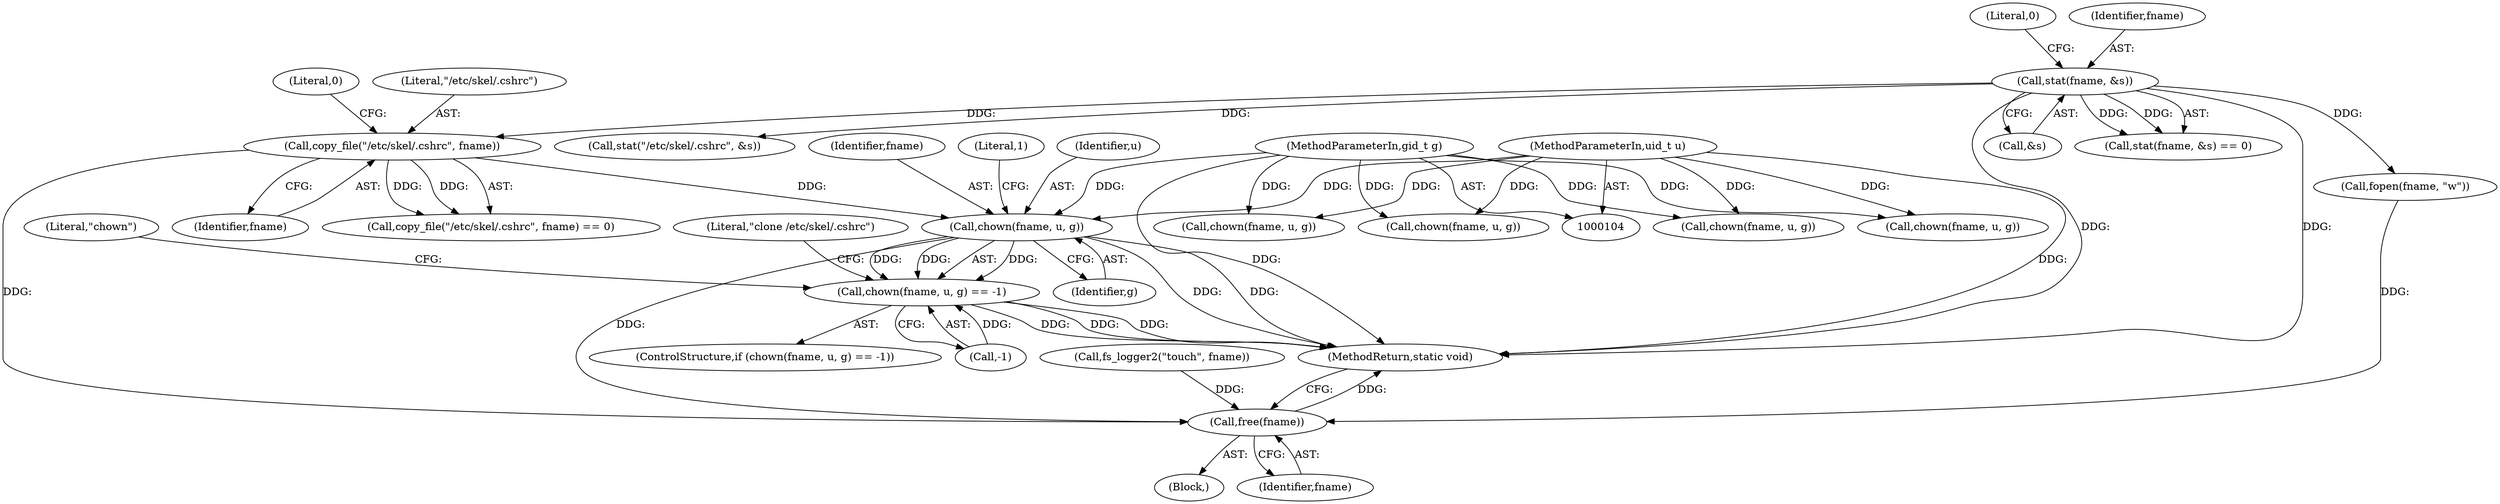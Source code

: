 digraph "0_firejail_903fd8a0789ca3cc3c21d84cd0282481515592ef_1@API" {
"1000260" [label="(Call,chown(fname, u, g))"];
"1000253" [label="(Call,copy_file(\"/etc/skel/.cshrc\", fname))"];
"1000228" [label="(Call,stat(fname, &s))"];
"1000106" [label="(MethodParameterIn,uid_t u)"];
"1000107" [label="(MethodParameterIn,gid_t g)"];
"1000259" [label="(Call,chown(fname, u, g) == -1)"];
"1000309" [label="(Call,free(fname))"];
"1000263" [label="(Identifier,g)"];
"1000288" [label="(Call,chown(fname, u, g))"];
"1000269" [label="(Literal,\"clone /etc/skel/.cshrc\")"];
"1000261" [label="(Identifier,fname)"];
"1000371" [label="(MethodReturn,static void)"];
"1000187" [label="(Call,chown(fname, u, g))"];
"1000265" [label="(Literal,1)"];
"1000213" [label="(Block,)"];
"1000232" [label="(Literal,0)"];
"1000256" [label="(Literal,0)"];
"1000107" [label="(MethodParameterIn,gid_t g)"];
"1000229" [label="(Identifier,fname)"];
"1000236" [label="(Call,stat(\"/etc/skel/.cshrc\", &s))"];
"1000309" [label="(Call,free(fname))"];
"1000275" [label="(Call,fopen(fname, \"w\"))"];
"1000264" [label="(Call,-1)"];
"1000254" [label="(Literal,\"/etc/skel/.cshrc\")"];
"1000262" [label="(Identifier,u)"];
"1000159" [label="(Call,chown(fname, u, g))"];
"1000230" [label="(Call,&s)"];
"1000258" [label="(ControlStructure,if (chown(fname, u, g) == -1))"];
"1000310" [label="(Identifier,fname)"];
"1000260" [label="(Call,chown(fname, u, g))"];
"1000359" [label="(Call,chown(fname, u, g))"];
"1000227" [label="(Call,stat(fname, &s) == 0)"];
"1000259" [label="(Call,chown(fname, u, g) == -1)"];
"1000253" [label="(Call,copy_file(\"/etc/skel/.cshrc\", fname))"];
"1000252" [label="(Call,copy_file(\"/etc/skel/.cshrc\", fname) == 0)"];
"1000106" [label="(MethodParameterIn,uid_t u)"];
"1000228" [label="(Call,stat(fname, &s))"];
"1000267" [label="(Literal,\"chown\")"];
"1000306" [label="(Call,fs_logger2(\"touch\", fname))"];
"1000255" [label="(Identifier,fname)"];
"1000260" -> "1000259"  [label="AST: "];
"1000260" -> "1000263"  [label="CFG: "];
"1000261" -> "1000260"  [label="AST: "];
"1000262" -> "1000260"  [label="AST: "];
"1000263" -> "1000260"  [label="AST: "];
"1000265" -> "1000260"  [label="CFG: "];
"1000260" -> "1000371"  [label="DDG: "];
"1000260" -> "1000371"  [label="DDG: "];
"1000260" -> "1000259"  [label="DDG: "];
"1000260" -> "1000259"  [label="DDG: "];
"1000260" -> "1000259"  [label="DDG: "];
"1000253" -> "1000260"  [label="DDG: "];
"1000106" -> "1000260"  [label="DDG: "];
"1000107" -> "1000260"  [label="DDG: "];
"1000260" -> "1000309"  [label="DDG: "];
"1000253" -> "1000252"  [label="AST: "];
"1000253" -> "1000255"  [label="CFG: "];
"1000254" -> "1000253"  [label="AST: "];
"1000255" -> "1000253"  [label="AST: "];
"1000256" -> "1000253"  [label="CFG: "];
"1000253" -> "1000252"  [label="DDG: "];
"1000253" -> "1000252"  [label="DDG: "];
"1000228" -> "1000253"  [label="DDG: "];
"1000253" -> "1000309"  [label="DDG: "];
"1000228" -> "1000227"  [label="AST: "];
"1000228" -> "1000230"  [label="CFG: "];
"1000229" -> "1000228"  [label="AST: "];
"1000230" -> "1000228"  [label="AST: "];
"1000232" -> "1000228"  [label="CFG: "];
"1000228" -> "1000371"  [label="DDG: "];
"1000228" -> "1000371"  [label="DDG: "];
"1000228" -> "1000227"  [label="DDG: "];
"1000228" -> "1000227"  [label="DDG: "];
"1000228" -> "1000236"  [label="DDG: "];
"1000228" -> "1000275"  [label="DDG: "];
"1000106" -> "1000104"  [label="AST: "];
"1000106" -> "1000371"  [label="DDG: "];
"1000106" -> "1000159"  [label="DDG: "];
"1000106" -> "1000187"  [label="DDG: "];
"1000106" -> "1000288"  [label="DDG: "];
"1000106" -> "1000359"  [label="DDG: "];
"1000107" -> "1000104"  [label="AST: "];
"1000107" -> "1000371"  [label="DDG: "];
"1000107" -> "1000159"  [label="DDG: "];
"1000107" -> "1000187"  [label="DDG: "];
"1000107" -> "1000288"  [label="DDG: "];
"1000107" -> "1000359"  [label="DDG: "];
"1000259" -> "1000258"  [label="AST: "];
"1000259" -> "1000264"  [label="CFG: "];
"1000264" -> "1000259"  [label="AST: "];
"1000267" -> "1000259"  [label="CFG: "];
"1000269" -> "1000259"  [label="CFG: "];
"1000259" -> "1000371"  [label="DDG: "];
"1000259" -> "1000371"  [label="DDG: "];
"1000259" -> "1000371"  [label="DDG: "];
"1000264" -> "1000259"  [label="DDG: "];
"1000309" -> "1000213"  [label="AST: "];
"1000309" -> "1000310"  [label="CFG: "];
"1000310" -> "1000309"  [label="AST: "];
"1000371" -> "1000309"  [label="CFG: "];
"1000309" -> "1000371"  [label="DDG: "];
"1000275" -> "1000309"  [label="DDG: "];
"1000306" -> "1000309"  [label="DDG: "];
}
